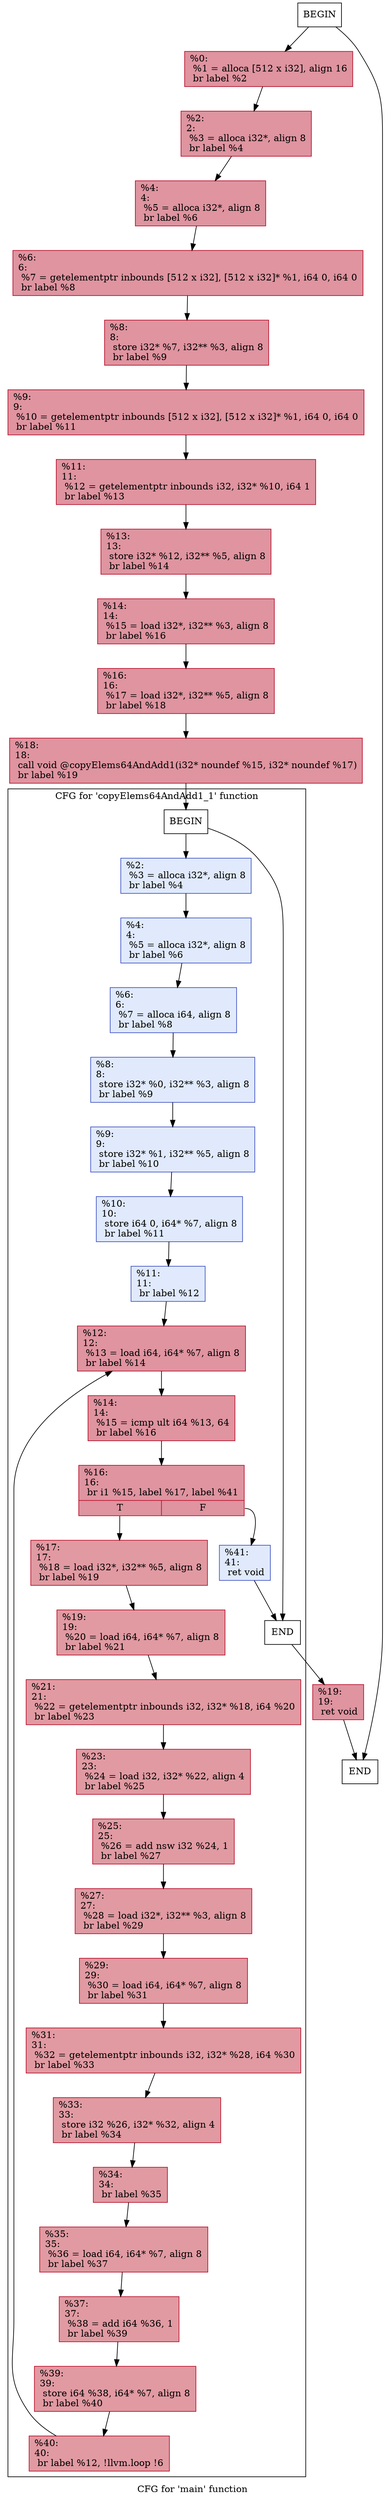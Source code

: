 digraph "CFG for 'main' function" {
	label="CFG for 'main' function";

	Nodebeginmain [shape=record, label="BEGIN"];
	Nodebeginmain -> Node0x1b25100
	Node0x1b25100 [shape=record,color="#b70d28ff", style=filled, fillcolor="#b70d2870",label="{%0:\l  %1 = alloca [512 x i32], align 16\l  br label %2\l}"];
	Node0x1b25100 -> Node0x1b257f0;
	Node0x1b257f0 [shape=record,color="#b70d28ff", style=filled, fillcolor="#b70d2870",label="{%2:\l2:                                                \l  %3 = alloca i32*, align 8\l  br label %4\l}"];
	Node0x1b257f0 -> Node0x1b25950;
	Node0x1b25950 [shape=record,color="#b70d28ff", style=filled, fillcolor="#b70d2870",label="{%4:\l4:                                                \l  %5 = alloca i32*, align 8\l  br label %6\l}"];
	Node0x1b25950 -> Node0x1b25ad0;
	Node0x1b25ad0 [shape=record,color="#b70d28ff", style=filled, fillcolor="#b70d2870",label="{%6:\l6:                                                \l  %7 = getelementptr inbounds [512 x i32], [512 x i32]* %1, i64 0, i64 0\l  br label %8\l}"];
	Node0x1b25ad0 -> Node0x1b25c50;
	Node0x1b25c50 [shape=record,color="#b70d28ff", style=filled, fillcolor="#b70d2870",label="{%8:\l8:                                                \l  store i32* %7, i32** %3, align 8\l  br label %9\l}"];
	Node0x1b25c50 -> Node0x1b25a10;
	Node0x1b25a10 [shape=record,color="#b70d28ff", style=filled, fillcolor="#b70d2870",label="{%9:\l9:                                                \l  %10 = getelementptr inbounds [512 x i32], [512 x i32]* %1, i64 0, i64 0\l  br label %11\l}"];
	Node0x1b25a10 -> Node0x1b25f60;
	Node0x1b25f60 [shape=record,color="#b70d28ff", style=filled, fillcolor="#b70d2870",label="{%11:\l11:                                               \l  %12 = getelementptr inbounds i32, i32* %10, i64 1\l  br label %13\l}"];
	Node0x1b25f60 -> Node0x1b260c0;
	Node0x1b260c0 [shape=record,color="#b70d28ff", style=filled, fillcolor="#b70d2870",label="{%13:\l13:                                               \l  store i32* %12, i32** %5, align 8\l  br label %14\l}"];
	Node0x1b260c0 -> Node0x1b26210;
	Node0x1b26210 [shape=record,color="#b70d28ff", style=filled, fillcolor="#b70d2870",label="{%14:\l14:                                               \l  %15 = load i32*, i32** %3, align 8\l  br label %16\l}"];
	Node0x1b26210 -> Node0x1b26340;
	Node0x1b26340 [shape=record,color="#b70d28ff", style=filled, fillcolor="#b70d2870",label="{%16:\l16:                                               \l  %17 = load i32*, i32** %5, align 8\l  br label %18\l}"];
	Node0x1b26340 -> Node0x1b26470;
	Node0x1b26470 [shape=record,color="#b70d28ff", style=filled, fillcolor="#b70d2870",label="{%18:\l18:                                               \l  call void @copyElems64AndAdd1(i32* noundef %15, i32* noundef %17)\l  br label %19\l}"];
	Node0x1b26470 -> NodebegincopyElems64AndAdd1_1;
	NodeendcopyElems64AndAdd1_1 -> Node0x1b26670;
	Node0x1b26670 [shape=record,color="#b70d28ff", style=filled, fillcolor="#b70d2870",label="{%19:\l19:                                               \l  ret void\l}"];
	Node0x1b26670 -> Nodeendmain;
	Nodeendmain [shape=record, label="END"];
	Nodebeginmain -> Nodeendmain;
	subgraph cluster_copyElems64AndAdd1_1 {
		label = "CFG for 'copyElems64AndAdd1_1' function";
		graph[style=filled, bgcolor=white];
		NodebegincopyElems64AndAdd1_1 [shape=record, label="BEGIN"];
	
		NodebegincopyElems64AndAdd1_1 -> Node0x1b22210_1;
		Node0x1b22210_1 [shape=record,color="#3d50c3ff", style=filled, fillcolor="#b9d0f970",label="{%2:\l  %3 = alloca i32*, align 8\l  br label %4\l}"];
		Node0x1b22210_1 -> Node0x1b22950_1;
		Node0x1b22950_1 [shape=record,color="#3d50c3ff", style=filled, fillcolor="#b9d0f970",label="{%4:\l4:                                                \l  %5 = alloca i32*, align 8\l  br label %6\l}"];
		Node0x1b22950_1 -> Node0x1b22ad0_1;
		Node0x1b22ad0_1 [shape=record,color="#3d50c3ff", style=filled, fillcolor="#b9d0f970",label="{%6:\l6:                                                \l  %7 = alloca i64, align 8\l  br label %8\l}"];
		Node0x1b22ad0_1 -> Node0x1b22c00_1;
		Node0x1b22c00_1 [shape=record,color="#3d50c3ff", style=filled, fillcolor="#b9d0f970",label="{%8:\l8:                                                \l  store i32* %0, i32** %3, align 8\l  br label %9\l}"];
		Node0x1b22c00_1 -> Node0x1b22a10_1;
		Node0x1b22a10_1 [shape=record,color="#3d50c3ff", style=filled, fillcolor="#b9d0f970",label="{%9:\l9:                                                \l  store i32* %1, i32** %5, align 8\l  br label %10\l}"];
		Node0x1b22a10_1 -> Node0x1b22d30_1;
		Node0x1b22d30_1 [shape=record,color="#3d50c3ff", style=filled, fillcolor="#b9d0f970",label="{%10:\l10:                                               \l  store i64 0, i64* %7, align 8\l  br label %11\l}"];
		Node0x1b22d30_1 -> Node0x1b22df0_1;
		Node0x1b22df0_1 [shape=record,color="#3d50c3ff", style=filled, fillcolor="#b9d0f970",label="{%11:\l11:                                               \l  br label %12\l}"];
		Node0x1b22df0_1 -> Node0x1b22eb0_1;
		Node0x1b22eb0_1 [shape=record,color="#b70d28ff", style=filled, fillcolor="#b70d2870",label="{%12:\l12:                                               \l  %13 = load i64, i64* %7, align 8\l  br label %14\l}"];
		Node0x1b22eb0_1 -> Node0x1b22fe0_1;
		Node0x1b22fe0_1 [shape=record,color="#b70d28ff", style=filled, fillcolor="#b70d2870",label="{%14:\l14:                                               \l  %15 = icmp ult i64 %13, 64\l  br label %16\l}"];
		Node0x1b22fe0_1 -> Node0x1b230d0_1;
		Node0x1b230d0_1 [shape=record,color="#b70d28ff", style=filled, fillcolor="#b70d2870",label="{%16:\l16:                                               \l  br i1 %15, label %17, label %41\l|{<s0>T|<s1>F}}"];
		Node0x1b230d0_1:s0 -> Node0x1b23190_1;
		Node0x1b230d0_1:s1 -> Node0x1b231e0_1;
		Node0x1b23190_1 [shape=record,color="#b70d28ff", style=filled, fillcolor="#bb1b2c70",label="{%17:\l17:                                               \l  %18 = load i32*, i32** %5, align 8\l  br label %19\l}"];
		Node0x1b23190_1 -> Node0x1b23390_1;
		Node0x1b23390_1 [shape=record,color="#b70d28ff", style=filled, fillcolor="#bb1b2c70",label="{%19:\l19:                                               \l  %20 = load i64, i64* %7, align 8\l  br label %21\l}"];
		Node0x1b23390_1 -> Node0x1b234c0_1;
		Node0x1b234c0_1 [shape=record,color="#b70d28ff", style=filled, fillcolor="#bb1b2c70",label="{%21:\l21:                                               \l  %22 = getelementptr inbounds i32, i32* %18, i64 %20\l  br label %23\l}"];
		Node0x1b234c0_1 -> Node0x1b23620_1;
		Node0x1b23620_1 [shape=record,color="#b70d28ff", style=filled, fillcolor="#bb1b2c70",label="{%23:\l23:                                               \l  %24 = load i32, i32* %22, align 4\l  br label %25\l}"];
		Node0x1b23620_1 -> Node0x1b23750_1;
		Node0x1b23750_1 [shape=record,color="#b70d28ff", style=filled, fillcolor="#bb1b2c70",label="{%25:\l25:                                               \l  %26 = add nsw i32 %24, 1\l  br label %27\l}"];
		Node0x1b23750_1 -> Node0x1b23810_1;
		Node0x1b23810_1 [shape=record,color="#b70d28ff", style=filled, fillcolor="#bb1b2c70",label="{%27:\l27:                                               \l  %28 = load i32*, i32** %3, align 8\l  br label %29\l}"];
		Node0x1b23810_1 -> Node0x1b23940_1;
		Node0x1b23940_1 [shape=record,color="#b70d28ff", style=filled, fillcolor="#bb1b2c70",label="{%29:\l29:                                               \l  %30 = load i64, i64* %7, align 8\l  br label %31\l}"];
		Node0x1b23940_1 -> Node0x1b23a70_1;
		Node0x1b23a70_1 [shape=record,color="#b70d28ff", style=filled, fillcolor="#bb1b2c70",label="{%31:\l31:                                               \l  %32 = getelementptr inbounds i32, i32* %28, i64 %30\l  br label %33\l}"];
		Node0x1b23a70_1 -> Node0x1b23de0_1;
		Node0x1b23de0_1 [shape=record,color="#b70d28ff", style=filled, fillcolor="#bb1b2c70",label="{%33:\l33:                                               \l  store i32 %26, i32* %32, align 4\l  br label %34\l}"];
		Node0x1b23de0_1 -> Node0x1b23ea0_1;
		Node0x1b23ea0_1 [shape=record,color="#b70d28ff", style=filled, fillcolor="#bb1b2c70",label="{%34:\l34:                                               \l  br label %35\l}"];
		Node0x1b23ea0_1 -> Node0x1b23f60_1;
		Node0x1b23f60_1 [shape=record,color="#b70d28ff", style=filled, fillcolor="#bb1b2c70",label="{%35:\l35:                                               \l  %36 = load i64, i64* %7, align 8\l  br label %37\l}"];
		Node0x1b23f60_1 -> Node0x1b24090_1;
		Node0x1b24090_1 [shape=record,color="#b70d28ff", style=filled, fillcolor="#bb1b2c70",label="{%37:\l37:                                               \l  %38 = add i64 %36, 1\l  br label %39\l}"];
		Node0x1b24090_1 -> Node0x1b24210_1;
		Node0x1b24210_1 [shape=record,color="#b70d28ff", style=filled, fillcolor="#bb1b2c70",label="{%39:\l39:                                               \l  store i64 %38, i64* %7, align 8\l  br label %40\l}"];
		Node0x1b24210_1 -> Node0x1b24360_1;
		Node0x1b24360_1 [shape=record,color="#b70d28ff", style=filled, fillcolor="#bb1b2c70",label="{%40:\l40:                                               \l  br label %12, !llvm.loop !6\l}"];
		Node0x1b24360_1 -> Node0x1b22eb0_1;
		Node0x1b231e0_1 [shape=record,color="#3d50c3ff", style=filled, fillcolor="#b9d0f970",label="{%41:\l41:                                               \l  ret void\l}"];
		Node0x1b231e0_1 -> NodeendcopyElems64AndAdd1_1;
		NodeendcopyElems64AndAdd1_1 [shape=record, label="END"];
		NodebegincopyElems64AndAdd1_1 -> NodeendcopyElems64AndAdd1_1;
	}
}
